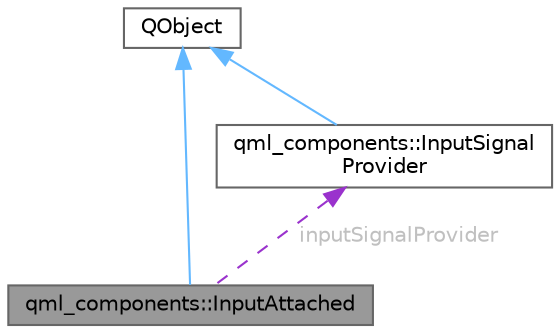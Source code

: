 digraph "qml_components::InputAttached"
{
 // LATEX_PDF_SIZE
  bgcolor="transparent";
  edge [fontname=Helvetica,fontsize=10,labelfontname=Helvetica,labelfontsize=10];
  node [fontname=Helvetica,fontsize=10,shape=box,height=0.2,width=0.4];
  Node1 [id="Node000001",label="qml_components::InputAttached",height=0.2,width=0.4,color="gray40", fillcolor="grey60", style="filled", fontcolor="black",tooltip="The class that provides the Input attached property. QML components that wish to react to game key ev..."];
  Node2 -> Node1 [id="edge1_Node000001_Node000002",dir="back",color="steelblue1",style="solid",tooltip=" "];
  Node2 [id="Node000002",label="QObject",height=0.2,width=0.4,color="gray40", fillcolor="white", style="filled",tooltip=" "];
  Node3 -> Node1 [id="edge2_Node000001_Node000003",dir="back",color="darkorchid3",style="dashed",tooltip=" ",label=" inputSignalProvider",fontcolor="grey" ];
  Node3 [id="Node000003",label="qml_components::InputSignal\lProvider",height=0.2,width=0.4,color="gray40", fillcolor="white", style="filled",URL="$classqml__components_1_1InputSignalProvider.html",tooltip="The class that provides the InputSignalProvider attached property. This is not exposed to QML,..."];
  Node2 -> Node3 [id="edge3_Node000003_Node000002",dir="back",color="steelblue1",style="solid",tooltip=" "];
}
